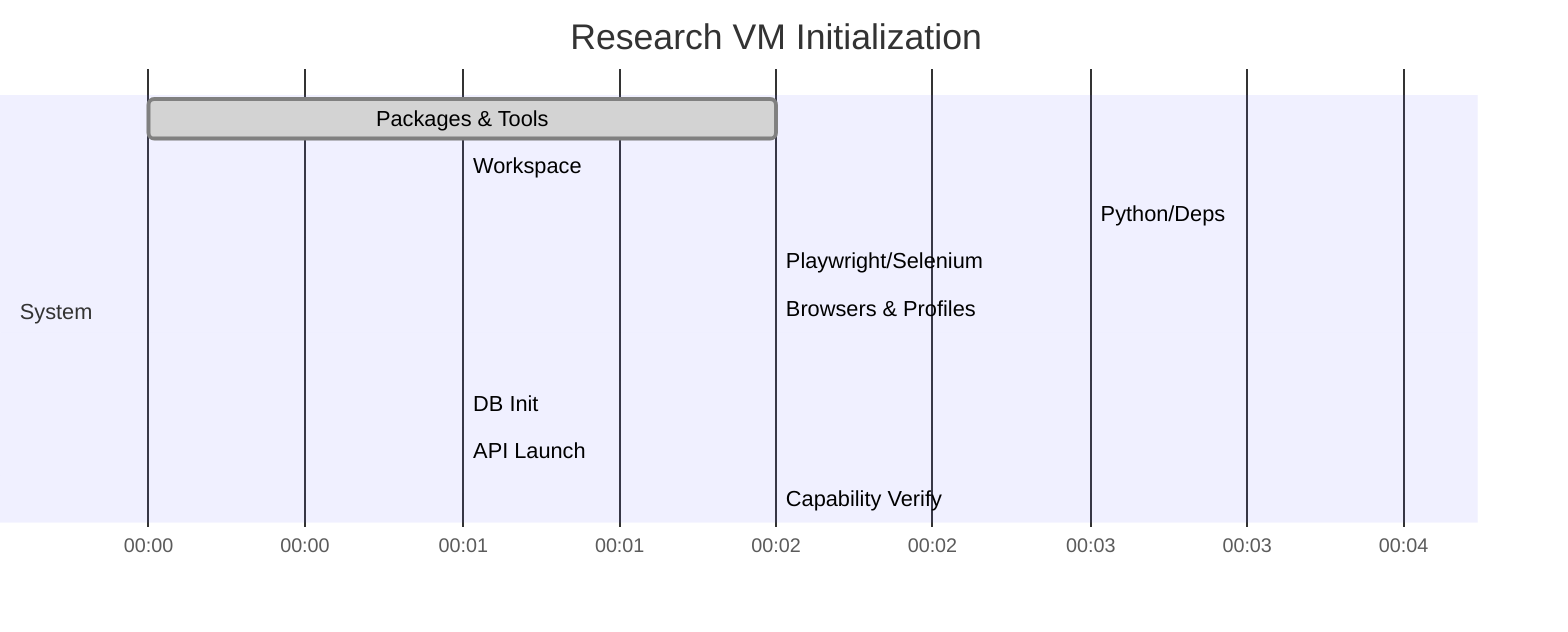 gantt
  title Research VM Initialization
  dateFormat  HH:mm
  axisFormat  %H:%M
  section System
  Packages & Tools      :done,    des1, 00:00, 00:02
  Workspace            :done,    des2, 00:02, 00:01
  Python/Deps          :active,  des3, 00:03, 00:03
  Playwright/Selenium  :         des4, 00:06, 00:02
  Browsers & Profiles  :         des5, 00:08, 00:02
  Models Load          :         des6, 00:10, 00:04
  DB Init              :         des7, 00:14, 00:01
  API Launch           :         des8, 00:15, 00:01
  Capability Verify    :         des9, 00:16, 00:02